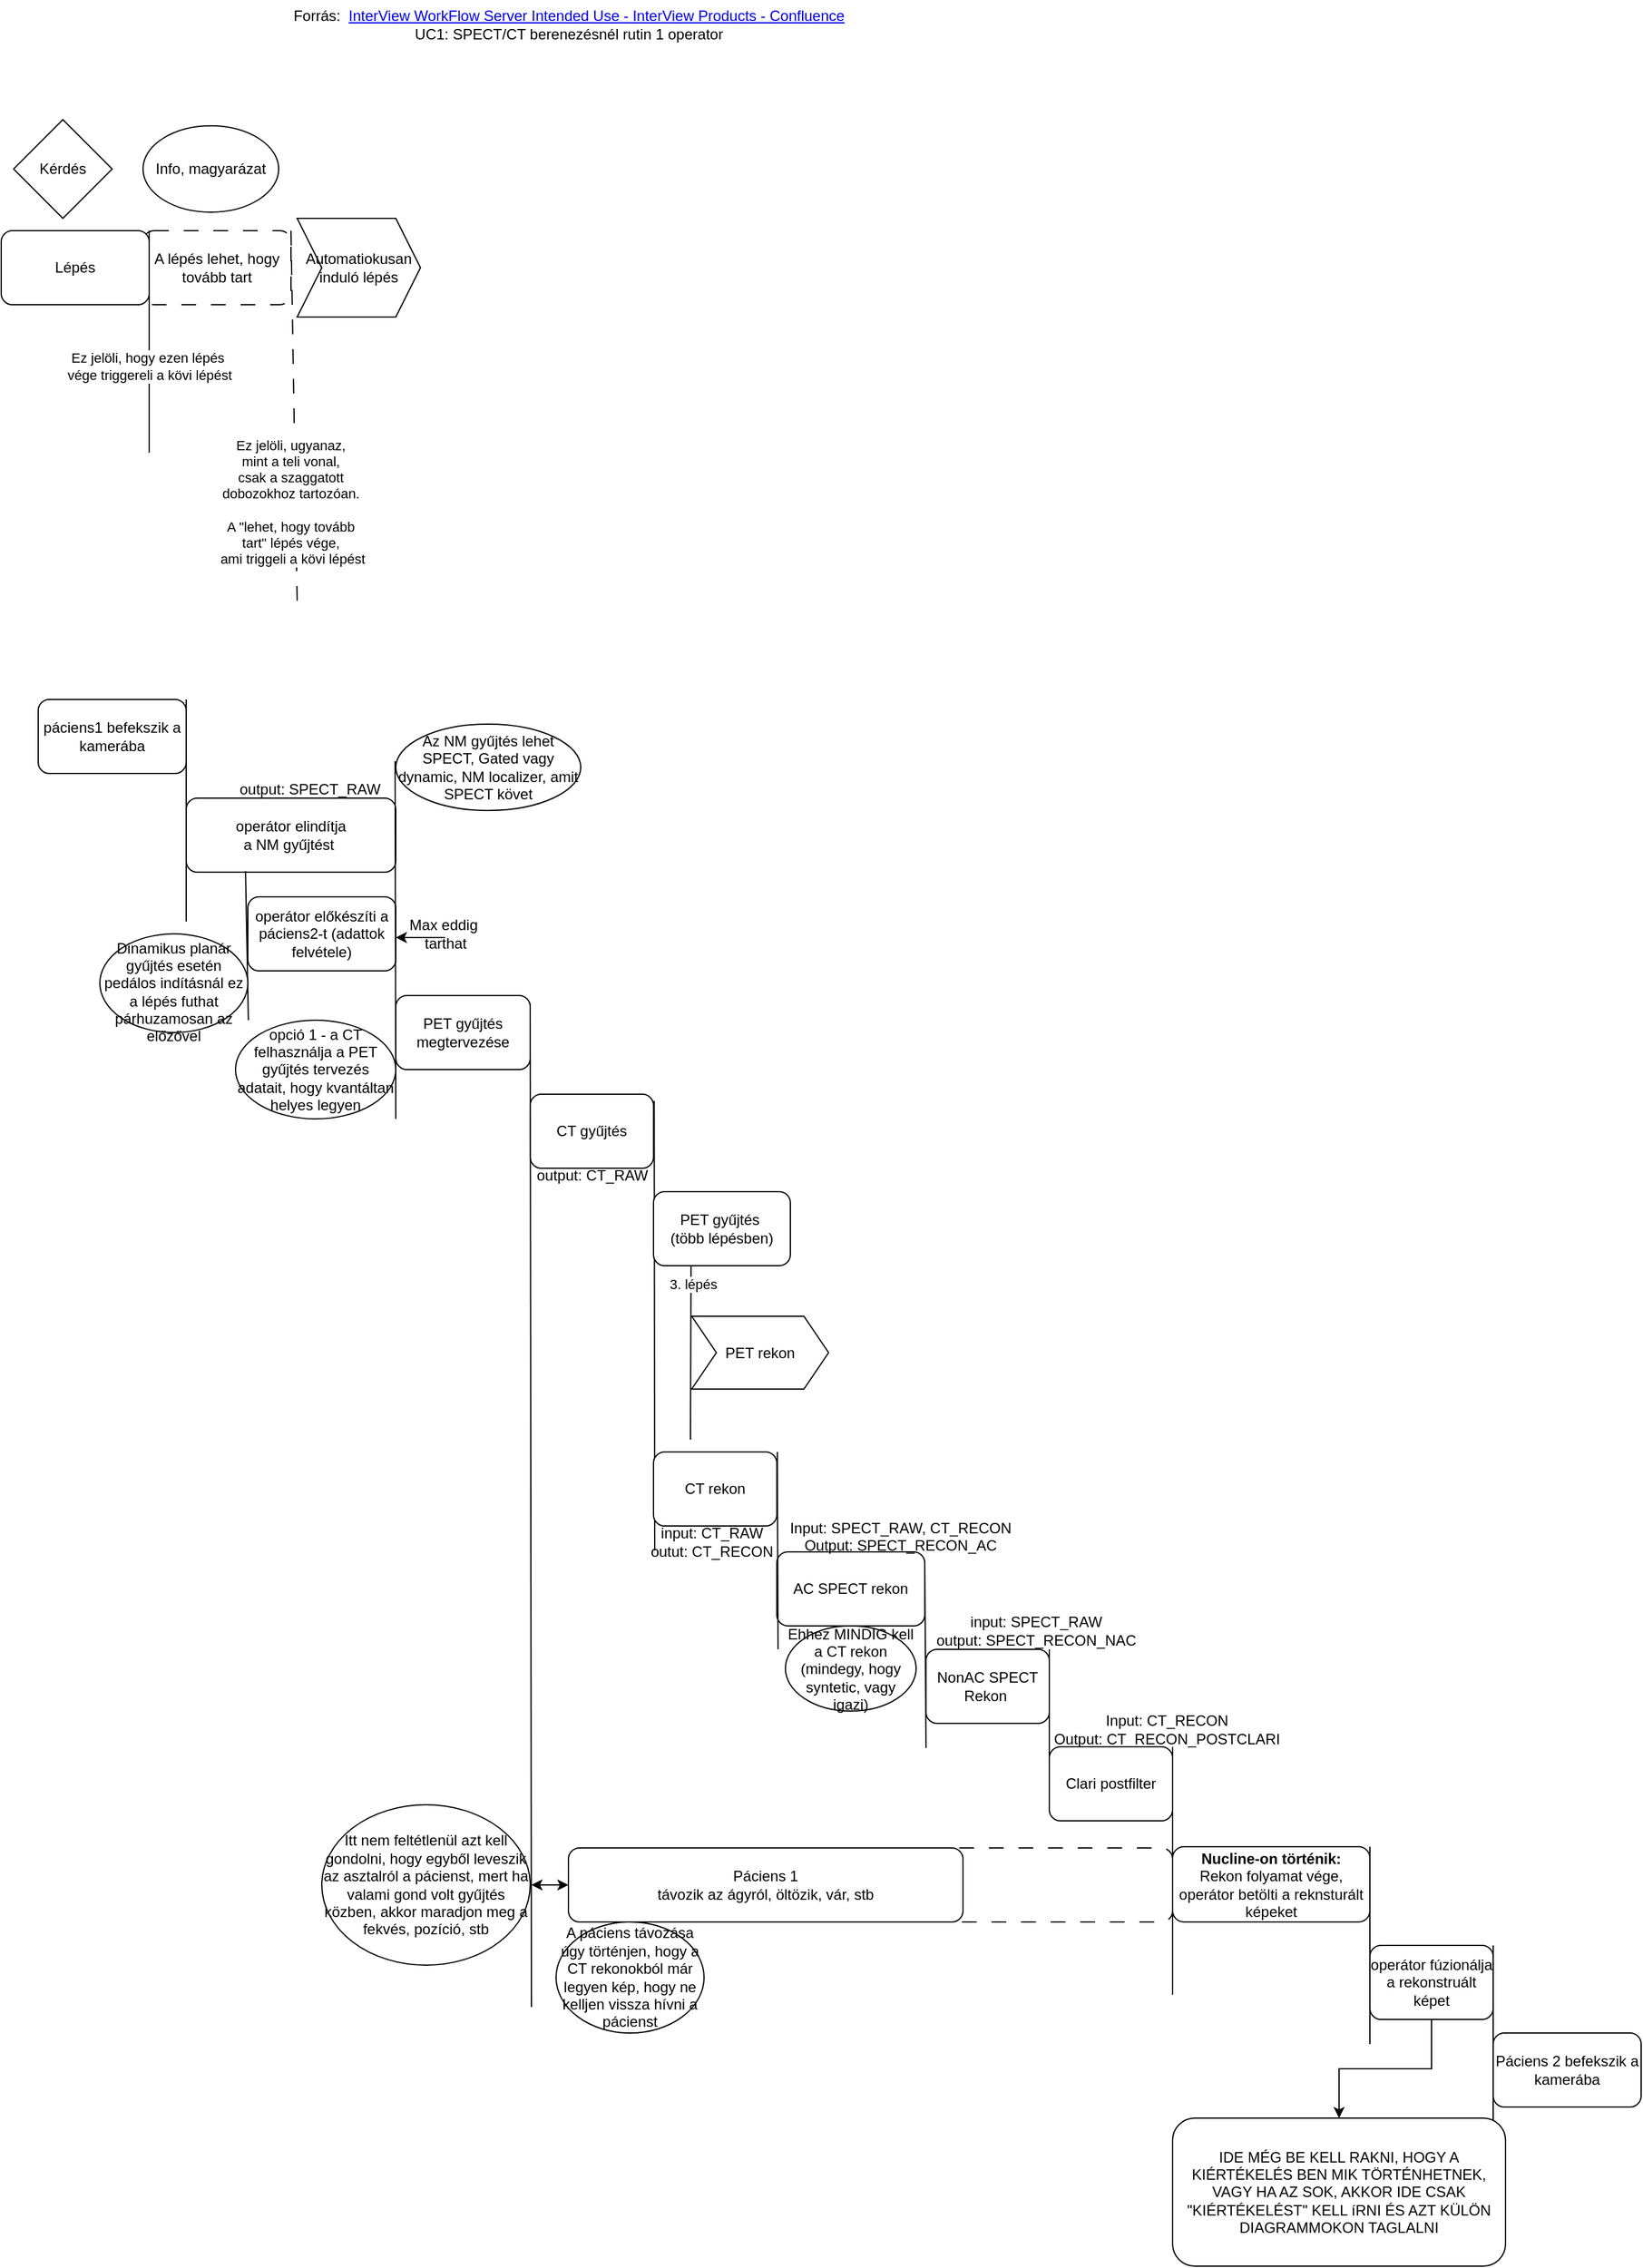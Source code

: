 <mxfile version="24.5.3" type="device">
  <diagram id="C5RBs43oDa-KdzZeNtuy" name="Page-1">
    <mxGraphModel dx="1434" dy="956" grid="1" gridSize="10" guides="1" tooltips="1" connect="1" arrows="1" fold="1" page="1" pageScale="1" pageWidth="827" pageHeight="1169" math="0" shadow="0">
      <root>
        <mxCell id="WIyWlLk6GJQsqaUBKTNV-0" />
        <mxCell id="WIyWlLk6GJQsqaUBKTNV-1" parent="WIyWlLk6GJQsqaUBKTNV-0" />
        <mxCell id="J8zTYfiAnsJEfoNk9zfw-28" value="" style="rounded=1;whiteSpace=wrap;html=1;dashed=1;dashPattern=12 12;" vertex="1" parent="WIyWlLk6GJQsqaUBKTNV-1">
          <mxGeometry x="764" y="1511" width="206" height="60" as="geometry" />
        </mxCell>
        <mxCell id="HNEOvHBbbS2R3KsobmLf-16" value="A lépés lehet, hogy tovább tart" style="rounded=1;whiteSpace=wrap;html=1;dashed=1;dashPattern=12 12;" parent="WIyWlLk6GJQsqaUBKTNV-1" vertex="1">
          <mxGeometry x="135" y="200" width="120" height="60" as="geometry" />
        </mxCell>
        <mxCell id="HNEOvHBbbS2R3KsobmLf-0" value="páciens1 befekszik a kamerába" style="rounded=1;whiteSpace=wrap;html=1;" parent="WIyWlLk6GJQsqaUBKTNV-1" vertex="1">
          <mxGeometry x="50" y="580" width="120" height="60" as="geometry" />
        </mxCell>
        <mxCell id="HNEOvHBbbS2R3KsobmLf-4" value="" style="endArrow=none;html=1;rounded=0;entryX=1;entryY=0;entryDx=0;entryDy=0;" parent="WIyWlLk6GJQsqaUBKTNV-1" target="HNEOvHBbbS2R3KsobmLf-0" edge="1">
          <mxGeometry width="50" height="50" relative="1" as="geometry">
            <mxPoint x="170" y="760" as="sourcePoint" />
            <mxPoint x="440" y="740" as="targetPoint" />
          </mxGeometry>
        </mxCell>
        <mxCell id="HNEOvHBbbS2R3KsobmLf-5" value="operátor elindítja&lt;div&gt;a&amp;nbsp;NM&amp;nbsp;&lt;span style=&quot;background-color: initial;&quot;&gt;gyűjtést&amp;nbsp;&lt;/span&gt;&lt;br&gt;&lt;/div&gt;" style="rounded=1;whiteSpace=wrap;html=1;" parent="WIyWlLk6GJQsqaUBKTNV-1" vertex="1">
          <mxGeometry x="170" y="660" width="170" height="60" as="geometry" />
        </mxCell>
        <mxCell id="HNEOvHBbbS2R3KsobmLf-6" value="&lt;div&gt;operátor előkészíti a páciens2-t (adattok felvétele)&lt;/div&gt;" style="rounded=1;whiteSpace=wrap;html=1;" parent="WIyWlLk6GJQsqaUBKTNV-1" vertex="1">
          <mxGeometry x="220" y="740" width="120" height="60" as="geometry" />
        </mxCell>
        <mxCell id="HNEOvHBbbS2R3KsobmLf-8" value="" style="endArrow=none;html=1;rounded=0;entryX=1;entryY=0;entryDx=0;entryDy=0;" parent="WIyWlLk6GJQsqaUBKTNV-1" edge="1">
          <mxGeometry width="50" height="50" relative="1" as="geometry">
            <mxPoint x="340" y="920" as="sourcePoint" />
            <mxPoint x="339.43" y="630" as="targetPoint" />
          </mxGeometry>
        </mxCell>
        <mxCell id="HNEOvHBbbS2R3KsobmLf-14" value="Kérdés" style="rhombus;whiteSpace=wrap;html=1;" parent="WIyWlLk6GJQsqaUBKTNV-1" vertex="1">
          <mxGeometry x="30" y="110" width="80" height="80" as="geometry" />
        </mxCell>
        <mxCell id="HNEOvHBbbS2R3KsobmLf-15" value="Lépés" style="rounded=1;whiteSpace=wrap;html=1;" parent="WIyWlLk6GJQsqaUBKTNV-1" vertex="1">
          <mxGeometry x="20" y="200" width="120" height="60" as="geometry" />
        </mxCell>
        <mxCell id="HNEOvHBbbS2R3KsobmLf-17" value="" style="endArrow=none;html=1;rounded=0;entryX=1;entryY=0;entryDx=0;entryDy=0;" parent="WIyWlLk6GJQsqaUBKTNV-1" target="HNEOvHBbbS2R3KsobmLf-15" edge="1">
          <mxGeometry width="50" height="50" relative="1" as="geometry">
            <mxPoint x="140" y="380" as="sourcePoint" />
            <mxPoint x="140" y="310" as="targetPoint" />
          </mxGeometry>
        </mxCell>
        <mxCell id="HNEOvHBbbS2R3KsobmLf-18" value="Ez jelöli, hogy ezen lépés&amp;nbsp;&lt;div&gt;vége triggereli a kövi lépést&lt;/div&gt;" style="edgeLabel;html=1;align=center;verticalAlign=middle;resizable=0;points=[];" parent="HNEOvHBbbS2R3KsobmLf-17" vertex="1" connectable="0">
          <mxGeometry y="-3" relative="1" as="geometry">
            <mxPoint x="-3" y="20" as="offset" />
          </mxGeometry>
        </mxCell>
        <mxCell id="HNEOvHBbbS2R3KsobmLf-19" value="" style="endArrow=none;html=1;rounded=0;dashed=1;dashPattern=12 12;" parent="WIyWlLk6GJQsqaUBKTNV-1" edge="1">
          <mxGeometry width="50" height="50" relative="1" as="geometry">
            <mxPoint x="260" y="500" as="sourcePoint" />
            <mxPoint x="255" y="200" as="targetPoint" />
          </mxGeometry>
        </mxCell>
        <mxCell id="HNEOvHBbbS2R3KsobmLf-20" value="Ez jelöli, ugyanaz,&amp;nbsp;&lt;div&gt;mint a teli vonal,&amp;nbsp;&lt;div&gt;csak a szaggatott&amp;nbsp;&lt;/div&gt;&lt;div&gt;dobozokhoz tartozóan.&amp;nbsp;&lt;/div&gt;&lt;div&gt;&lt;br&gt;&lt;/div&gt;&lt;div&gt;A &quot;lehet, hogy tovább&amp;nbsp;&lt;/div&gt;&lt;div&gt;tart&quot; lépés vége,&amp;nbsp;&lt;/div&gt;&lt;div&gt;ami triggeli a kövi lépést&lt;/div&gt;&lt;/div&gt;" style="edgeLabel;html=1;align=center;verticalAlign=middle;resizable=0;points=[];" parent="HNEOvHBbbS2R3KsobmLf-19" vertex="1" connectable="0">
          <mxGeometry y="-3" relative="1" as="geometry">
            <mxPoint x="-5" y="70" as="offset" />
          </mxGeometry>
        </mxCell>
        <mxCell id="HNEOvHBbbS2R3KsobmLf-26" value="NonAC SPECT Rekon&amp;nbsp;" style="rounded=1;whiteSpace=wrap;html=1;" parent="WIyWlLk6GJQsqaUBKTNV-1" vertex="1">
          <mxGeometry x="770" y="1350" width="100" height="60" as="geometry" />
        </mxCell>
        <mxCell id="HNEOvHBbbS2R3KsobmLf-27" value="" style="endArrow=none;html=1;rounded=0;entryX=1;entryY=0;entryDx=0;entryDy=0;" parent="WIyWlLk6GJQsqaUBKTNV-1" edge="1">
          <mxGeometry width="50" height="50" relative="1" as="geometry">
            <mxPoint x="970" y="1630" as="sourcePoint" />
            <mxPoint x="970" y="1429" as="targetPoint" />
          </mxGeometry>
        </mxCell>
        <mxCell id="HNEOvHBbbS2R3KsobmLf-30" value="" style="endArrow=none;html=1;rounded=0;entryX=1;entryY=0;entryDx=0;entryDy=0;" parent="WIyWlLk6GJQsqaUBKTNV-1" edge="1">
          <mxGeometry width="50" height="50" relative="1" as="geometry">
            <mxPoint x="1230" y="1740" as="sourcePoint" />
            <mxPoint x="1230" y="1590" as="targetPoint" />
          </mxGeometry>
        </mxCell>
        <mxCell id="HNEOvHBbbS2R3KsobmLf-31" value="&lt;div&gt;Páciens 2 befekszik a kamerába&lt;/div&gt;" style="rounded=1;whiteSpace=wrap;html=1;" parent="WIyWlLk6GJQsqaUBKTNV-1" vertex="1">
          <mxGeometry x="1230" y="1661" width="120" height="60" as="geometry" />
        </mxCell>
        <mxCell id="tL_yiyPzyIA1yR_fyeaR-0" value="output: SPECT_RAW" style="text;html=1;align=center;verticalAlign=middle;resizable=0;points=[];autosize=1;strokeColor=none;fillColor=none;" parent="WIyWlLk6GJQsqaUBKTNV-1" vertex="1">
          <mxGeometry x="200" y="638" width="140" height="30" as="geometry" />
        </mxCell>
        <mxCell id="tL_yiyPzyIA1yR_fyeaR-1" value="&lt;div&gt;&lt;div&gt;input: SPECT_RAW&lt;/div&gt;&lt;div&gt;output: SPECT_RECON_NAC&lt;/div&gt;&lt;/div&gt;" style="text;html=1;align=center;verticalAlign=middle;resizable=0;points=[];autosize=1;strokeColor=none;fillColor=none;" parent="WIyWlLk6GJQsqaUBKTNV-1" vertex="1">
          <mxGeometry x="764" y="1315" width="190" height="40" as="geometry" />
        </mxCell>
        <mxCell id="tL_yiyPzyIA1yR_fyeaR-2" value="CT gyűjtés" style="rounded=1;whiteSpace=wrap;html=1;" parent="WIyWlLk6GJQsqaUBKTNV-1" vertex="1">
          <mxGeometry x="449" y="900" width="100" height="60" as="geometry" />
        </mxCell>
        <mxCell id="tL_yiyPzyIA1yR_fyeaR-4" value="&lt;div&gt;output: CT_RAW&lt;/div&gt;" style="text;html=1;align=center;verticalAlign=middle;resizable=0;points=[];autosize=1;strokeColor=none;fillColor=none;" parent="WIyWlLk6GJQsqaUBKTNV-1" vertex="1">
          <mxGeometry x="444" y="951" width="110" height="30" as="geometry" />
        </mxCell>
        <mxCell id="tL_yiyPzyIA1yR_fyeaR-6" value="" style="endArrow=none;html=1;rounded=0;entryX=1.006;entryY=0.091;entryDx=0;entryDy=0;entryPerimeter=0;" parent="WIyWlLk6GJQsqaUBKTNV-1" edge="1" target="tL_yiyPzyIA1yR_fyeaR-2">
          <mxGeometry width="50" height="50" relative="1" as="geometry">
            <mxPoint x="550" y="1270" as="sourcePoint" />
            <mxPoint x="549" y="973" as="targetPoint" />
          </mxGeometry>
        </mxCell>
        <mxCell id="tL_yiyPzyIA1yR_fyeaR-7" value="CT rekon" style="rounded=1;whiteSpace=wrap;html=1;" parent="WIyWlLk6GJQsqaUBKTNV-1" vertex="1">
          <mxGeometry x="549" y="1190" width="100" height="60" as="geometry" />
        </mxCell>
        <mxCell id="tL_yiyPzyIA1yR_fyeaR-9" value="&lt;div&gt;input: CT_RAW&lt;/div&gt;&lt;div&gt;outut: CT_RECON&lt;/div&gt;" style="text;html=1;align=center;verticalAlign=middle;resizable=0;points=[];autosize=1;strokeColor=none;fillColor=none;" parent="WIyWlLk6GJQsqaUBKTNV-1" vertex="1">
          <mxGeometry x="536" y="1243" width="120" height="40" as="geometry" />
        </mxCell>
        <mxCell id="tL_yiyPzyIA1yR_fyeaR-10" value="" style="endArrow=none;html=1;rounded=0;entryX=1;entryY=0;entryDx=0;entryDy=0;" parent="WIyWlLk6GJQsqaUBKTNV-1" edge="1">
          <mxGeometry width="50" height="50" relative="1" as="geometry">
            <mxPoint x="870" y="1480" as="sourcePoint" />
            <mxPoint x="870" y="1350" as="targetPoint" />
          </mxGeometry>
        </mxCell>
        <mxCell id="tL_yiyPzyIA1yR_fyeaR-11" value="&lt;div&gt;Clari postfilter&lt;/div&gt;" style="rounded=1;whiteSpace=wrap;html=1;" parent="WIyWlLk6GJQsqaUBKTNV-1" vertex="1">
          <mxGeometry x="870" y="1429" width="100" height="60" as="geometry" />
        </mxCell>
        <mxCell id="tL_yiyPzyIA1yR_fyeaR-12" value="&lt;div&gt;Input: CT_RECON&lt;/div&gt;&lt;div&gt;Output: CT_RECON_POSTCLARI&lt;/div&gt;" style="text;html=1;align=center;verticalAlign=middle;resizable=0;points=[];autosize=1;strokeColor=none;fillColor=none;" parent="WIyWlLk6GJQsqaUBKTNV-1" vertex="1">
          <mxGeometry x="860" y="1395" width="210" height="40" as="geometry" />
        </mxCell>
        <mxCell id="tL_yiyPzyIA1yR_fyeaR-13" value="AC SPECT rekon" style="rounded=1;whiteSpace=wrap;html=1;" parent="WIyWlLk6GJQsqaUBKTNV-1" vertex="1">
          <mxGeometry x="649" y="1271" width="120" height="60" as="geometry" />
        </mxCell>
        <mxCell id="tL_yiyPzyIA1yR_fyeaR-14" value="&lt;div&gt;Input: SPECT_RAW, CT_RECON&lt;/div&gt;&lt;div&gt;Output: SPECT_RECON_AC&lt;/div&gt;&lt;div&gt;&lt;br&gt;&lt;/div&gt;" style="text;html=1;align=center;verticalAlign=middle;resizable=0;points=[];autosize=1;strokeColor=none;fillColor=none;" parent="WIyWlLk6GJQsqaUBKTNV-1" vertex="1">
          <mxGeometry x="649" y="1236" width="200" height="60" as="geometry" />
        </mxCell>
        <mxCell id="tL_yiyPzyIA1yR_fyeaR-15" value="Forrás:&amp;nbsp;&amp;nbsp;&lt;a href=&quot;https://confluence.mediso.com/pages/viewpage.action?pageId=334987753&quot;&gt;InterView WorkFlow Server Intended Use - InterView Products - Confluence&lt;/a&gt;&lt;div&gt;&lt;div&gt;UC1: SPECT/CT berenezésnél rutin 1 operator&lt;/div&gt;&lt;/div&gt;" style="text;html=1;align=center;verticalAlign=middle;resizable=0;points=[];autosize=1;strokeColor=none;fillColor=none;" parent="WIyWlLk6GJQsqaUBKTNV-1" vertex="1">
          <mxGeometry x="245" y="13" width="470" height="40" as="geometry" />
        </mxCell>
        <mxCell id="tL_yiyPzyIA1yR_fyeaR-50" value="" style="endArrow=none;html=1;rounded=0;entryX=0.283;entryY=0.986;entryDx=0;entryDy=0;entryPerimeter=0;" parent="WIyWlLk6GJQsqaUBKTNV-1" edge="1" target="HNEOvHBbbS2R3KsobmLf-5">
          <mxGeometry width="50" height="50" relative="1" as="geometry">
            <mxPoint x="220.43" y="840" as="sourcePoint" />
            <mxPoint x="220" y="730" as="targetPoint" />
          </mxGeometry>
        </mxCell>
        <mxCell id="pNugERivUzmLULs9iMIZ-2" value="&lt;div&gt;&lt;br&gt;&lt;/div&gt;&lt;div&gt;Dinamikus planár gyűjtés esetén pedálos indításnál ez a lépés futhat párhuzamosan az előzővel&lt;/div&gt;" style="ellipse;whiteSpace=wrap;html=1;" parent="WIyWlLk6GJQsqaUBKTNV-1" vertex="1">
          <mxGeometry x="100" y="770" width="120" height="80" as="geometry" />
        </mxCell>
        <mxCell id="alD9w8eY1nad3jog9Och-0" value="Info, magyarázat" style="ellipse;whiteSpace=wrap;html=1;" parent="WIyWlLk6GJQsqaUBKTNV-1" vertex="1">
          <mxGeometry x="135" y="115" width="110" height="70" as="geometry" />
        </mxCell>
        <mxCell id="J8zTYfiAnsJEfoNk9zfw-1" value="Automatiokusan induló lépés" style="shape=step;perimeter=stepPerimeter;whiteSpace=wrap;html=1;fixedSize=1;" vertex="1" parent="WIyWlLk6GJQsqaUBKTNV-1">
          <mxGeometry x="260" y="190" width="100" height="80" as="geometry" />
        </mxCell>
        <mxCell id="J8zTYfiAnsJEfoNk9zfw-2" value="Az NM gyűjtés lehet SPECT, Gated vagy dynamic, NM localizer, amit SPECT követ" style="ellipse;whiteSpace=wrap;html=1;" vertex="1" parent="WIyWlLk6GJQsqaUBKTNV-1">
          <mxGeometry x="340" y="600" width="150" height="70" as="geometry" />
        </mxCell>
        <mxCell id="J8zTYfiAnsJEfoNk9zfw-3" value="" style="edgeStyle=none;orthogonalLoop=1;jettySize=auto;html=1;rounded=0;" edge="1" parent="WIyWlLk6GJQsqaUBKTNV-1">
          <mxGeometry width="100" relative="1" as="geometry">
            <mxPoint x="380" y="773" as="sourcePoint" />
            <mxPoint x="340" y="773" as="targetPoint" />
            <Array as="points" />
          </mxGeometry>
        </mxCell>
        <mxCell id="J8zTYfiAnsJEfoNk9zfw-4" value="Max eddig&amp;nbsp;&lt;div&gt;&lt;span style=&quot;background-color: initial;&quot;&gt;tarthat&lt;/span&gt;&lt;br&gt;&lt;/div&gt;" style="text;html=1;align=center;verticalAlign=middle;resizable=0;points=[];autosize=1;strokeColor=none;fillColor=none;" vertex="1" parent="WIyWlLk6GJQsqaUBKTNV-1">
          <mxGeometry x="340" y="750" width="80" height="40" as="geometry" />
        </mxCell>
        <mxCell id="J8zTYfiAnsJEfoNk9zfw-5" value="&lt;div&gt;PET gyűjtés megtervezése&lt;/div&gt;" style="rounded=1;whiteSpace=wrap;html=1;" vertex="1" parent="WIyWlLk6GJQsqaUBKTNV-1">
          <mxGeometry x="340" y="820" width="109" height="60" as="geometry" />
        </mxCell>
        <mxCell id="J8zTYfiAnsJEfoNk9zfw-6" value="opció 1 - a CT felhasználja a PET gyűjtés tervezés adatait, hogy kvantáltan helyes legyen" style="ellipse;whiteSpace=wrap;html=1;" vertex="1" parent="WIyWlLk6GJQsqaUBKTNV-1">
          <mxGeometry x="210" y="840" width="130" height="80" as="geometry" />
        </mxCell>
        <mxCell id="J8zTYfiAnsJEfoNk9zfw-7" value="" style="endArrow=none;html=1;rounded=0;entryX=1;entryY=0.11;entryDx=0;entryDy=0;entryPerimeter=0;" edge="1" parent="WIyWlLk6GJQsqaUBKTNV-1" target="J8zTYfiAnsJEfoNk9zfw-5">
          <mxGeometry width="50" height="50" relative="1" as="geometry">
            <mxPoint x="450" y="1640" as="sourcePoint" />
            <mxPoint x="449" y="870" as="targetPoint" />
          </mxGeometry>
        </mxCell>
        <mxCell id="J8zTYfiAnsJEfoNk9zfw-10" value="PET gyűjtés&amp;nbsp;&lt;div&gt;(több lépésben)&lt;/div&gt;" style="rounded=1;whiteSpace=wrap;html=1;" vertex="1" parent="WIyWlLk6GJQsqaUBKTNV-1">
          <mxGeometry x="549" y="979" width="111" height="60" as="geometry" />
        </mxCell>
        <mxCell id="J8zTYfiAnsJEfoNk9zfw-11" value="PET rekon" style="shape=step;perimeter=stepPerimeter;whiteSpace=wrap;html=1;fixedSize=1;" vertex="1" parent="WIyWlLk6GJQsqaUBKTNV-1">
          <mxGeometry x="580" y="1080" width="111" height="59" as="geometry" />
        </mxCell>
        <mxCell id="J8zTYfiAnsJEfoNk9zfw-13" value="" style="endArrow=none;html=1;rounded=0;entryX=1;entryY=0.11;entryDx=0;entryDy=0;entryPerimeter=0;" edge="1" parent="WIyWlLk6GJQsqaUBKTNV-1">
          <mxGeometry width="50" height="50" relative="1" as="geometry">
            <mxPoint x="579" y="1180" as="sourcePoint" />
            <mxPoint x="579.43" y="1038.5" as="targetPoint" />
          </mxGeometry>
        </mxCell>
        <mxCell id="J8zTYfiAnsJEfoNk9zfw-14" value="3. lépés" style="edgeLabel;html=1;align=center;verticalAlign=middle;resizable=0;points=[];" vertex="1" connectable="0" parent="J8zTYfiAnsJEfoNk9zfw-13">
          <mxGeometry x="0.789" y="-1" relative="1" as="geometry">
            <mxPoint as="offset" />
          </mxGeometry>
        </mxCell>
        <mxCell id="J8zTYfiAnsJEfoNk9zfw-15" value="Páciens 1&lt;div&gt;távozik az ágyról, öltözik, vár, stb&lt;/div&gt;" style="rounded=1;whiteSpace=wrap;html=1;" vertex="1" parent="WIyWlLk6GJQsqaUBKTNV-1">
          <mxGeometry x="480" y="1511" width="320" height="60" as="geometry" />
        </mxCell>
        <mxCell id="J8zTYfiAnsJEfoNk9zfw-16" style="edgeStyle=orthogonalEdgeStyle;rounded=0;orthogonalLoop=1;jettySize=auto;html=1;exitX=0;exitY=0.5;exitDx=0;exitDy=0;startArrow=classic;startFill=1;" edge="1" parent="WIyWlLk6GJQsqaUBKTNV-1" source="J8zTYfiAnsJEfoNk9zfw-15">
          <mxGeometry relative="1" as="geometry">
            <mxPoint x="450.0" y="1540.976" as="targetPoint" />
            <mxPoint x="477" y="1540.69" as="sourcePoint" />
          </mxGeometry>
        </mxCell>
        <mxCell id="J8zTYfiAnsJEfoNk9zfw-17" value="A páciens távozása úgy történjen, hogy a CT rekonokból már legyen kép, hogy ne kelljen vissza hívni a pácienst" style="ellipse;whiteSpace=wrap;html=1;" vertex="1" parent="WIyWlLk6GJQsqaUBKTNV-1">
          <mxGeometry x="470" y="1571" width="120" height="90" as="geometry" />
        </mxCell>
        <mxCell id="J8zTYfiAnsJEfoNk9zfw-18" value="Itt nem feltétlenül azt kell gondolni, hogy egyből leveszik az asztalról a pácienst, mert ha valami gond volt gyűjtés közben, akkor maradjon meg a fekvés, pozíció, stb" style="ellipse;whiteSpace=wrap;html=1;" vertex="1" parent="WIyWlLk6GJQsqaUBKTNV-1">
          <mxGeometry x="280" y="1476" width="169" height="130" as="geometry" />
        </mxCell>
        <mxCell id="J8zTYfiAnsJEfoNk9zfw-19" value="" style="endArrow=none;html=1;rounded=0;entryX=1;entryY=0.11;entryDx=0;entryDy=0;entryPerimeter=0;" edge="1" parent="WIyWlLk6GJQsqaUBKTNV-1">
          <mxGeometry width="50" height="50" relative="1" as="geometry">
            <mxPoint x="650" y="1350" as="sourcePoint" />
            <mxPoint x="649.43" y="1190" as="targetPoint" />
          </mxGeometry>
        </mxCell>
        <mxCell id="J8zTYfiAnsJEfoNk9zfw-22" value="Ehhez MINDIG kell a CT rekon (mindegy, hogy syntetic, vagy igazi)" style="ellipse;whiteSpace=wrap;html=1;" vertex="1" parent="WIyWlLk6GJQsqaUBKTNV-1">
          <mxGeometry x="656" y="1331" width="106" height="69" as="geometry" />
        </mxCell>
        <mxCell id="J8zTYfiAnsJEfoNk9zfw-23" value="" style="endArrow=none;html=1;rounded=0;entryX=1;entryY=0.11;entryDx=0;entryDy=0;entryPerimeter=0;" edge="1" parent="WIyWlLk6GJQsqaUBKTNV-1">
          <mxGeometry width="50" height="50" relative="1" as="geometry">
            <mxPoint x="770" y="1430" as="sourcePoint" />
            <mxPoint x="769" y="1278" as="targetPoint" />
          </mxGeometry>
        </mxCell>
        <mxCell id="HNEOvHBbbS2R3KsobmLf-28" value="&lt;div&gt;&lt;b&gt;Nucline-on történik:&lt;/b&gt;&lt;br&gt;&lt;/div&gt;Rekon folyamat vége, operátor betölti a reknsturált képeket" style="rounded=1;whiteSpace=wrap;html=1;" parent="WIyWlLk6GJQsqaUBKTNV-1" vertex="1">
          <mxGeometry x="970" y="1510" width="160" height="61" as="geometry" />
        </mxCell>
        <mxCell id="J8zTYfiAnsJEfoNk9zfw-30" value="" style="edgeStyle=orthogonalEdgeStyle;rounded=0;orthogonalLoop=1;jettySize=auto;html=1;" edge="1" parent="WIyWlLk6GJQsqaUBKTNV-1" source="J8zTYfiAnsJEfoNk9zfw-26" target="J8zTYfiAnsJEfoNk9zfw-29">
          <mxGeometry relative="1" as="geometry" />
        </mxCell>
        <mxCell id="J8zTYfiAnsJEfoNk9zfw-26" value="&lt;div&gt;operátor&amp;nbsp;&lt;span style=&quot;background-color: initial;&quot;&gt;fúzionálja a rekonstruált képet&lt;/span&gt;&lt;/div&gt;" style="rounded=1;whiteSpace=wrap;html=1;" vertex="1" parent="WIyWlLk6GJQsqaUBKTNV-1">
          <mxGeometry x="1130" y="1590" width="100" height="60" as="geometry" />
        </mxCell>
        <mxCell id="J8zTYfiAnsJEfoNk9zfw-27" value="" style="endArrow=none;html=1;rounded=0;entryX=1;entryY=0;entryDx=0;entryDy=0;" edge="1" parent="WIyWlLk6GJQsqaUBKTNV-1">
          <mxGeometry width="50" height="50" relative="1" as="geometry">
            <mxPoint x="1130" y="1670" as="sourcePoint" />
            <mxPoint x="1130" y="1510" as="targetPoint" />
          </mxGeometry>
        </mxCell>
        <mxCell id="J8zTYfiAnsJEfoNk9zfw-29" value="IDE MÉG BE KELL RAKNI, HOGY A KIÉRTÉKELÉS BEN MIK TÖRTÉNHETNEK, VAGY HA AZ SOK, AKKOR IDE CSAK &quot;KIÉRTÉKELÉST&quot; KELL íRNI ÉS AZT KÜLÖN DIAGRAMMOKON TAGLALNI" style="rounded=1;whiteSpace=wrap;html=1;" vertex="1" parent="WIyWlLk6GJQsqaUBKTNV-1">
          <mxGeometry x="970" y="1730" width="270" height="120" as="geometry" />
        </mxCell>
      </root>
    </mxGraphModel>
  </diagram>
</mxfile>
